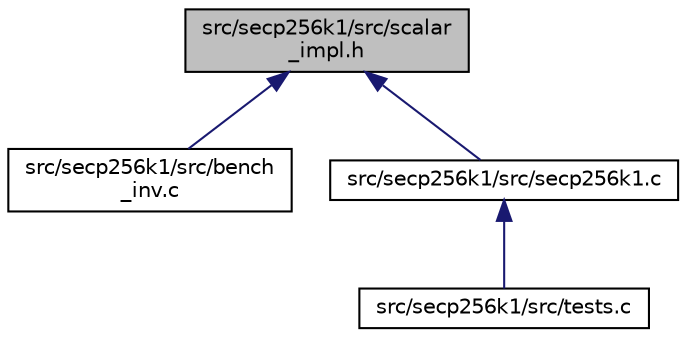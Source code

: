digraph "src/secp256k1/src/scalar_impl.h"
{
  edge [fontname="Helvetica",fontsize="10",labelfontname="Helvetica",labelfontsize="10"];
  node [fontname="Helvetica",fontsize="10",shape=record];
  Node6 [label="src/secp256k1/src/scalar\l_impl.h",height=0.2,width=0.4,color="black", fillcolor="grey75", style="filled", fontcolor="black"];
  Node6 -> Node7 [dir="back",color="midnightblue",fontsize="10",style="solid",fontname="Helvetica"];
  Node7 [label="src/secp256k1/src/bench\l_inv.c",height=0.2,width=0.4,color="black", fillcolor="white", style="filled",URL="$bench__inv_8c.html"];
  Node6 -> Node8 [dir="back",color="midnightblue",fontsize="10",style="solid",fontname="Helvetica"];
  Node8 [label="src/secp256k1/src/secp256k1.c",height=0.2,width=0.4,color="black", fillcolor="white", style="filled",URL="$secp256k1_8c.html"];
  Node8 -> Node9 [dir="back",color="midnightblue",fontsize="10",style="solid",fontname="Helvetica"];
  Node9 [label="src/secp256k1/src/tests.c",height=0.2,width=0.4,color="black", fillcolor="white", style="filled",URL="$tests_8c.html"];
}
